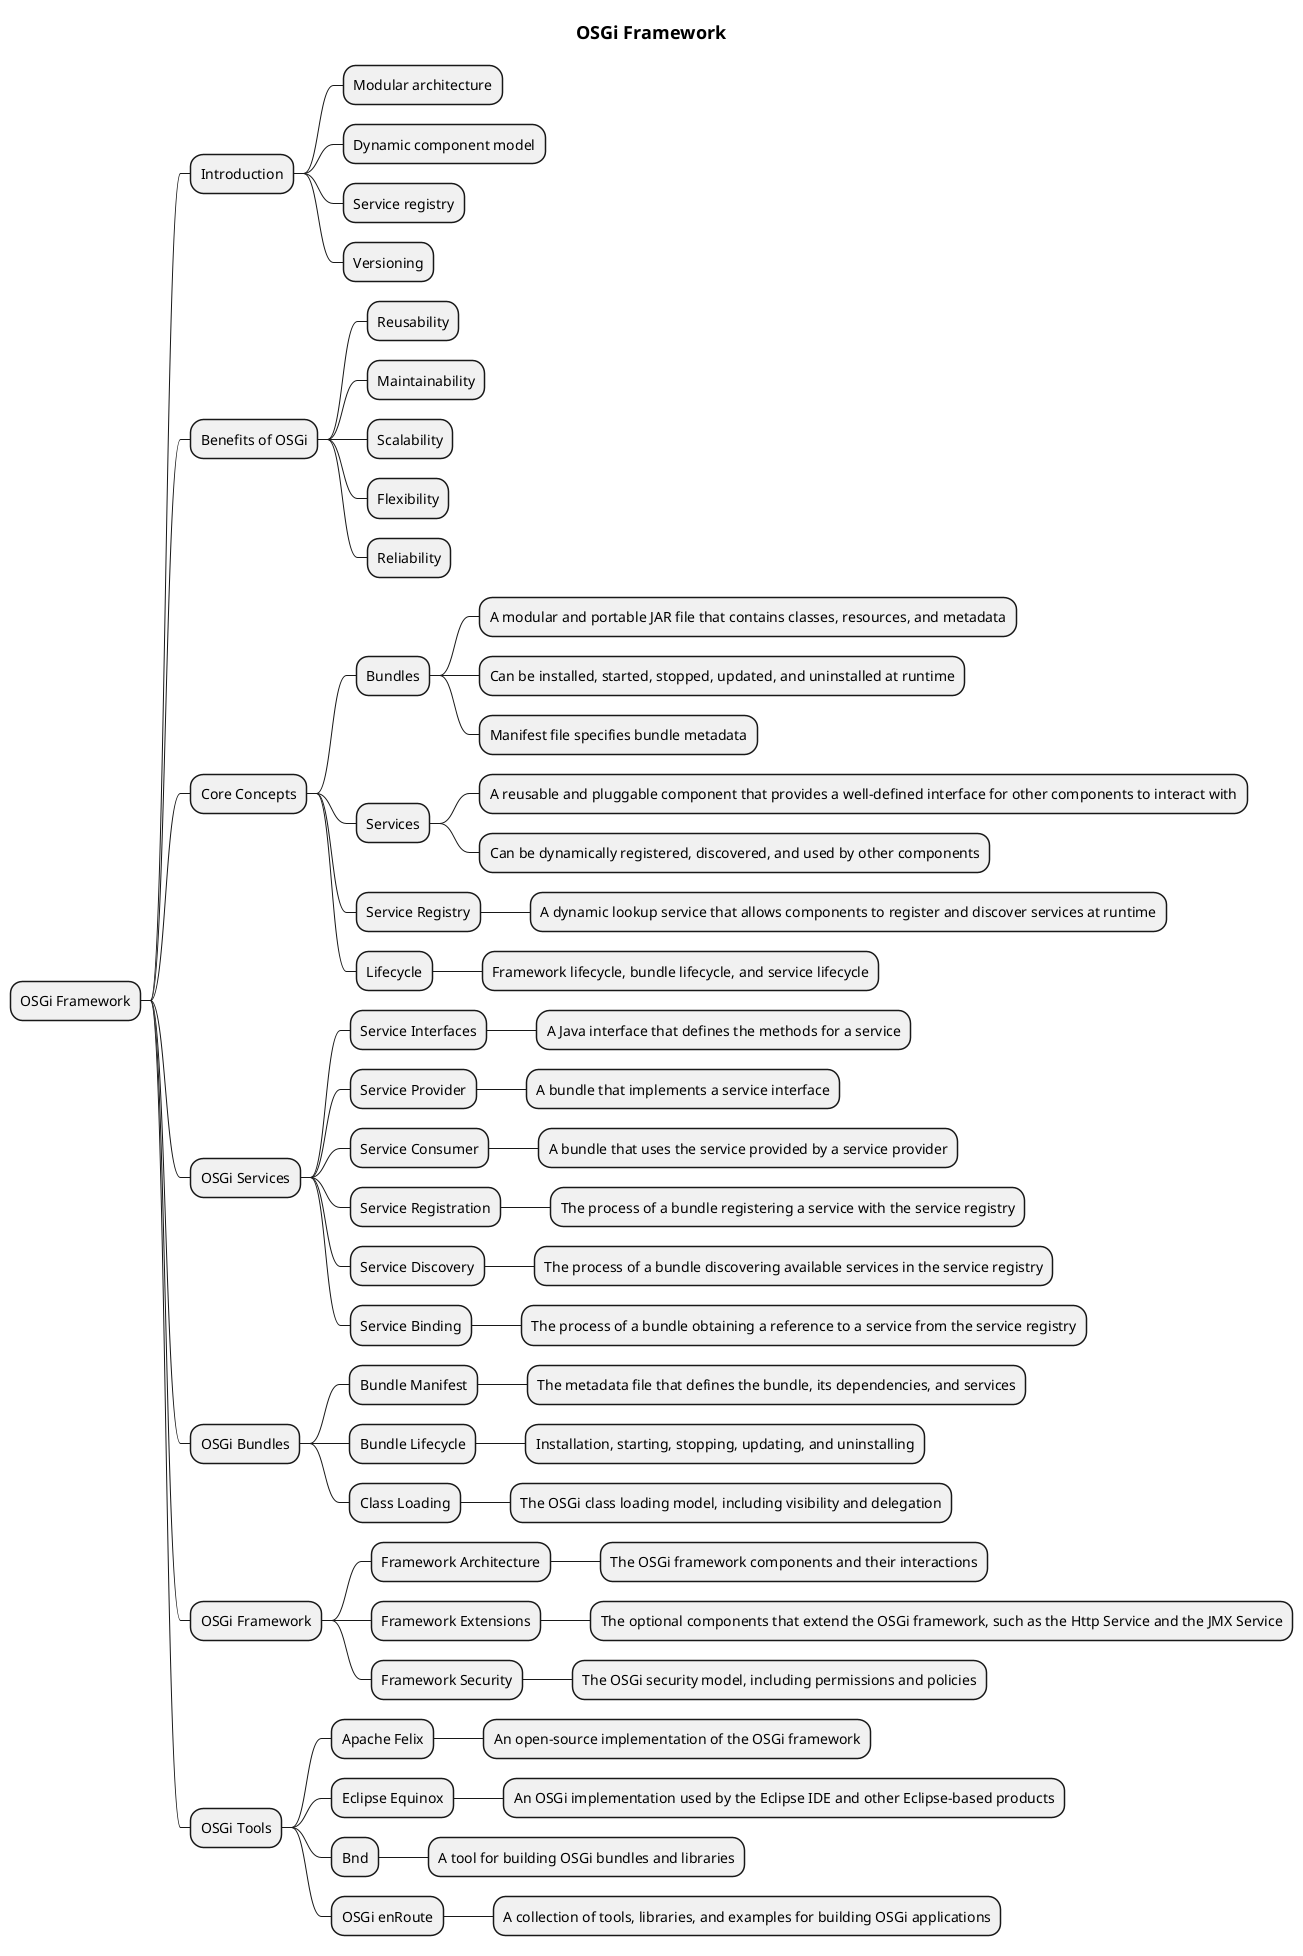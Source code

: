 @startmindmap
title = OSGi Framework

* OSGi Framework
** Introduction
*** Modular architecture
*** Dynamic component model
*** Service registry
*** Versioning

** Benefits of OSGi
*** Reusability
*** Maintainability
*** Scalability
*** Flexibility
*** Reliability

** Core Concepts
*** Bundles
**** A modular and portable JAR file that contains classes, resources, and metadata
**** Can be installed, started, stopped, updated, and uninstalled at runtime
**** Manifest file specifies bundle metadata
*** Services
**** A reusable and pluggable component that provides a well-defined interface for other components to interact with
**** Can be dynamically registered, discovered, and used by other components
*** Service Registry
**** A dynamic lookup service that allows components to register and discover services at runtime
*** Lifecycle
**** Framework lifecycle, bundle lifecycle, and service lifecycle

** OSGi Services
*** Service Interfaces
**** A Java interface that defines the methods for a service
*** Service Provider
**** A bundle that implements a service interface
*** Service Consumer
**** A bundle that uses the service provided by a service provider
*** Service Registration
**** The process of a bundle registering a service with the service registry
*** Service Discovery
**** The process of a bundle discovering available services in the service registry
*** Service Binding
**** The process of a bundle obtaining a reference to a service from the service registry

** OSGi Bundles
*** Bundle Manifest
**** The metadata file that defines the bundle, its dependencies, and services
*** Bundle Lifecycle
**** Installation, starting, stopping, updating, and uninstalling
*** Class Loading
**** The OSGi class loading model, including visibility and delegation

** OSGi Framework
*** Framework Architecture
**** The OSGi framework components and their interactions
*** Framework Extensions
**** The optional components that extend the OSGi framework, such as the Http Service and the JMX Service
*** Framework Security
**** The OSGi security model, including permissions and policies

** OSGi Tools
*** Apache Felix
**** An open-source implementation of the OSGi framework
*** Eclipse Equinox
**** An OSGi implementation used by the Eclipse IDE and other Eclipse-based products
*** Bnd
**** A tool for building OSGi bundles and libraries
*** OSGi enRoute
**** A collection of tools, libraries, and examples for building OSGi applications

@endmindmap
